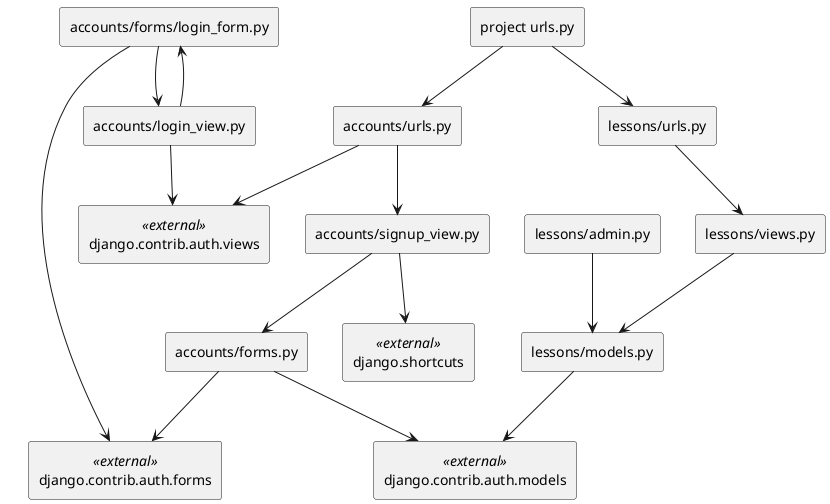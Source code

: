 @startuml
skinparam componentStyle rectangle
skinparam defaultTextAlignment center

' ==== accounts モジュール群 ====
component "accounts/forms/login_form.py" as login_form
component "accounts/forms.py" as signup_form
component "accounts/login_view.py" as login_view
component "accounts/signup_view.py" as signup_view
component "accounts/urls.py" as accounts_urls

' ==== lessons モジュール群 ====
component "lessons/models.py" as lessons_models
component "lessons/admin.py" as lessons_admin
component "lessons/views.py" as lessons_views
component "lessons/urls.py" as lessons_urls

' ==== プロジェクトurls ====
component "project urls.py" as project_urls

' ==== Django標準 ====
component "django.contrib.auth.forms" as django_auth_forms <<external>>
component "django.contrib.auth.models" as django_auth_models <<external>>
component "django.contrib.auth.views" as django_auth_views <<external>>
component "django.shortcuts" as django_shortcuts <<external>>

' ==== モジュール間依存 ====
login_form --> django_auth_forms
login_form --> login_view

signup_form --> django_auth_forms
signup_form --> django_auth_models
signup_view --> signup_form
signup_view --> django_shortcuts

login_view --> login_form
login_view --> django_auth_views

accounts_urls --> signup_view
accounts_urls --> django_auth_views

lessons_models --> django_auth_models
lessons_admin --> lessons_models
lessons_views --> lessons_models
lessons_urls --> lessons_views

project_urls --> accounts_urls
project_urls --> lessons_urls

@enduml
